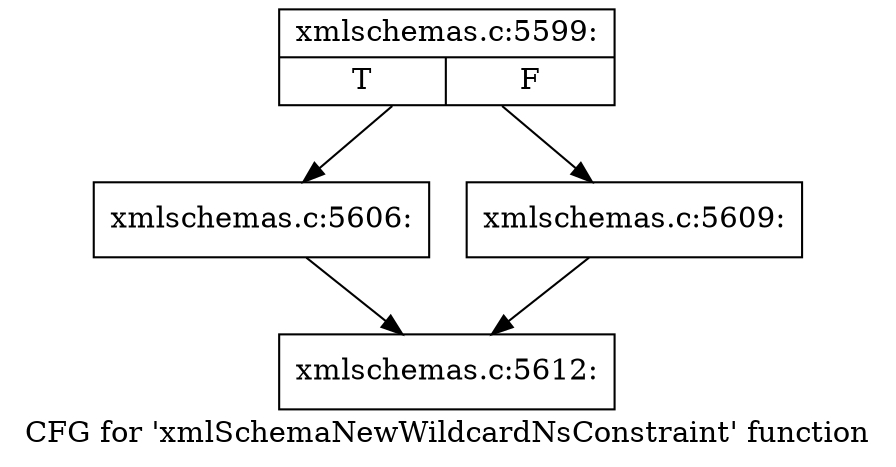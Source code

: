 digraph "CFG for 'xmlSchemaNewWildcardNsConstraint' function" {
	label="CFG for 'xmlSchemaNewWildcardNsConstraint' function";

	Node0x4ebf750 [shape=record,label="{xmlschemas.c:5599:|{<s0>T|<s1>F}}"];
	Node0x4ebf750 -> Node0x4ee0e20;
	Node0x4ebf750 -> Node0x4ee0e70;
	Node0x4ee0e20 [shape=record,label="{xmlschemas.c:5606:}"];
	Node0x4ee0e20 -> Node0x4edf560;
	Node0x4ee0e70 [shape=record,label="{xmlschemas.c:5609:}"];
	Node0x4ee0e70 -> Node0x4edf560;
	Node0x4edf560 [shape=record,label="{xmlschemas.c:5612:}"];
}
